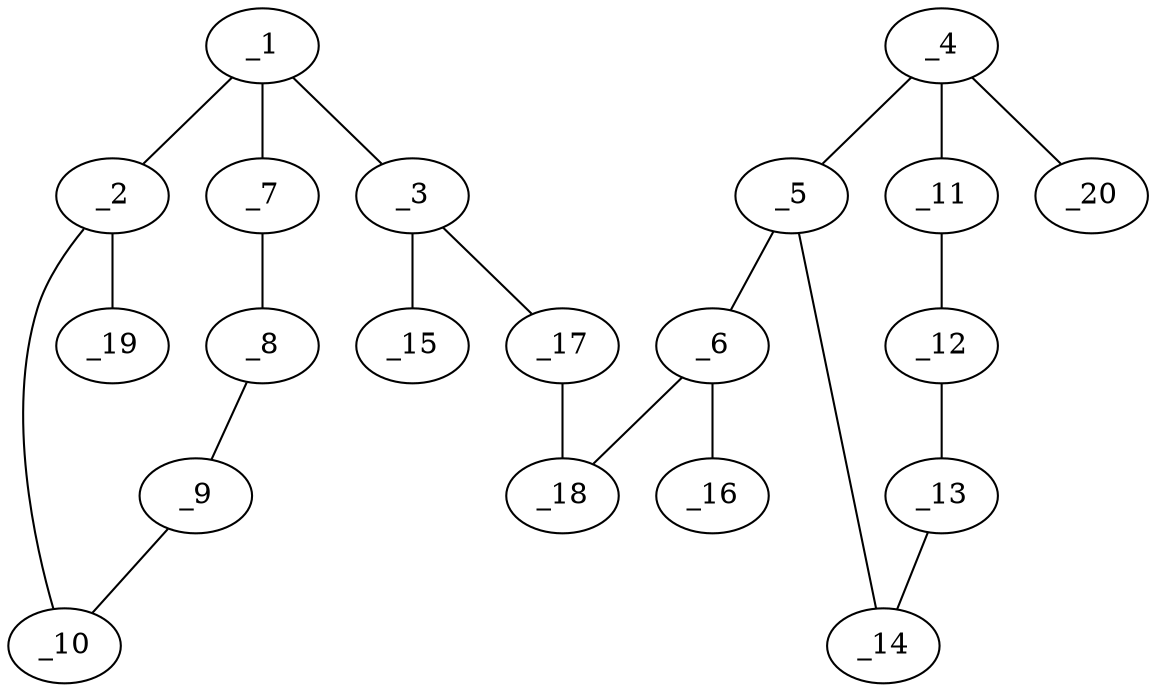graph molid691995 {
	_1	 [charge=0,
		chem=1,
		symbol="C  ",
		x="3.7321",
		y="-2"];
	_2	 [charge=0,
		chem=1,
		symbol="C  ",
		x="2.866",
		y="-2.5"];
	_1 -- _2	 [valence=1];
	_3	 [charge=0,
		chem=1,
		symbol="C  ",
		x="3.7321",
		y="-1"];
	_1 -- _3	 [valence=1];
	_7	 [charge=0,
		chem=1,
		symbol="C  ",
		x="4.5981",
		y="-2.5"];
	_1 -- _7	 [valence=2];
	_10	 [charge=0,
		chem=1,
		symbol="C  ",
		x="2.866",
		y="-3.5"];
	_2 -- _10	 [valence=2];
	_19	 [charge=0,
		chem=5,
		symbol="S  ",
		x=2,
		y="-2"];
	_2 -- _19	 [valence=1];
	_15	 [charge=0,
		chem=2,
		symbol="O  ",
		x="2.866",
		y="-0.5"];
	_3 -- _15	 [valence=2];
	_17	 [charge=0,
		chem=4,
		symbol="N  ",
		x="4.5981",
		y="-0.5"];
	_3 -- _17	 [valence=1];
	_4	 [charge=0,
		chem=1,
		symbol="C  ",
		x="4.5981",
		y="2.5"];
	_5	 [charge=0,
		chem=1,
		symbol="C  ",
		x="5.4641",
		y=2];
	_4 -- _5	 [valence=2];
	_11	 [charge=0,
		chem=1,
		symbol="C  ",
		x="4.5981",
		y="3.5"];
	_4 -- _11	 [valence=1];
	_20	 [charge=0,
		chem=5,
		symbol="S  ",
		x="3.7321",
		y=2];
	_4 -- _20	 [valence=1];
	_6	 [charge=0,
		chem=1,
		symbol="C  ",
		x="5.4641",
		y=1];
	_5 -- _6	 [valence=1];
	_14	 [charge=0,
		chem=1,
		symbol="C  ",
		x="6.3301",
		y="2.5"];
	_5 -- _14	 [valence=1];
	_16	 [charge=0,
		chem=2,
		symbol="O  ",
		x="6.3301",
		y="0.5"];
	_6 -- _16	 [valence=2];
	_18	 [charge=0,
		chem=4,
		symbol="N  ",
		x="4.5981",
		y="0.5"];
	_6 -- _18	 [valence=1];
	_8	 [charge=0,
		chem=1,
		symbol="C  ",
		x="4.5981",
		y="-3.5"];
	_7 -- _8	 [valence=1];
	_9	 [charge=0,
		chem=1,
		symbol="C  ",
		x="3.732",
		y="-4"];
	_8 -- _9	 [valence=2];
	_9 -- _10	 [valence=1];
	_12	 [charge=0,
		chem=1,
		symbol="C  ",
		x="5.4641",
		y=4];
	_11 -- _12	 [valence=2];
	_13	 [charge=0,
		chem=1,
		symbol="C  ",
		x="6.3301",
		y="3.5"];
	_12 -- _13	 [valence=1];
	_13 -- _14	 [valence=2];
	_17 -- _18	 [valence=1];
}
